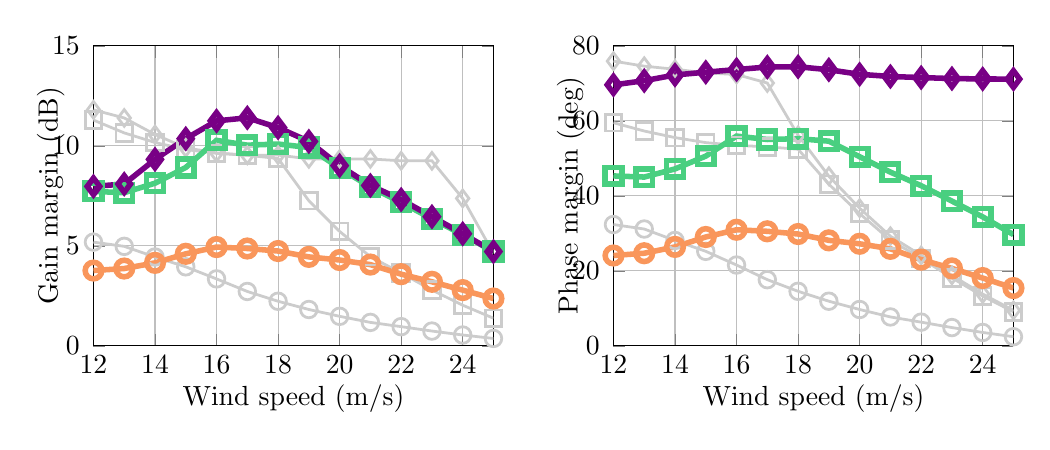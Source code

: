 % This file was created by matlab2tikz.
%
%The latest updates can be retrieved from
%  http://www.mathworks.com/matlabcentral/fileexchange/22022-matlab2tikz-matlab2tikz
%where you can also make suggestions and rate matlab2tikz.
%
\definecolor{mycolor1}{rgb}{0.977,0.589,0.357}%
\definecolor{mycolor2}{rgb}{0.286,0.812,0.5}%
\definecolor{mycolor3}{rgb}{0.471,0.0,0.522}%
\definecolor{mycolor4}{rgb}{0.8,0.8,0.8}%
%
\begin{tikzpicture}

\begin{axis}[%
width=2in,
height=1.5in,
at={(0,0)},
scale only axis,
xmin=12,
xmax=25,
xtick={12, 14, 16, 18, 20, 22, 24},
y tick label style={xshift=-0.5mm},
xlabel={Wind speed (m/s)},
xlabel style = {yshift=1mm},
xmajorgrids,
ymin=0,
ymax=15,
ylabel={Gain margin (dB)},
ylabel style = {yshift=-4mm},
ymajorgrids,
axis background/.style={fill=white}
]
\addplot [color=mycolor4,solid,line width=1.0pt,mark size=3pt,mark=diamond,mark options={solid},forget plot]
  table[row sep=crcr]{%
12	11.799\\
13	11.393\\
14	10.567\\
15	9.897\\
16	9.646\\
17	9.527\\
18	9.536\\
19	9.348\\
20	9.336\\
21	9.343\\
22	9.251\\
23	9.249\\
24	7.37\\
25	4.625\\
};

\addplot [color=mycolor4,solid,line width=1.0pt,mark size=3pt,mark=square,mark options={solid},forget plot]
  table[row sep=crcr]{%
12	11.287\\
13	10.646\\
14	10.166\\
15	9.813\\
16	9.625\\
17	9.526\\
18	9.366\\
19	7.253\\
20	5.72\\
21	4.456\\
22	3.637\\
23	2.791\\
24	2.03\\
25	1.38\\
};

\addplot [color=mycolor4,solid,line width=1.0pt,mark size=3pt,mark=o,mark options={solid},forget plot]
  table[row sep=crcr]{%
12	5.185\\
13	4.973\\
14	4.44\\
15	3.95\\
16	3.346\\
17	2.717\\
18	2.227\\
19	1.816\\
20	1.475\\
21	1.171\\
22	0.958\\
23	0.738\\
24	0.54\\
25	0.368\\
};

\addplot [color=mycolor2,solid,line width=2.0pt,mark size=3pt,mark=square,mark options={solid},forget plot]
  table[row sep=crcr]{%
12	7.721\\
13	7.656\\
14	8.13\\
15	8.917\\
16	10.273\\
17	10.032\\
18	10.089\\
19	9.914\\
20	8.88\\
21	7.942\\
22	7.172\\
23	6.35\\
24	5.556\\
25	4.712\\
};
\addplot [color=mycolor3,line width=2.0pt,mark size=3pt,mark=diamond,mark options={solid},forget plot]
  table[row sep=crcr]{%
12	7.971\\
13	8.091\\
14	9.32\\
15	10.358\\
16	11.246\\
17	11.4\\
18	10.91\\
19	10.221\\
20	9.009\\
21	8.018\\
22	7.31\\
23	6.455\\
24	5.603\\
25	4.713\\
};
\addplot [color=mycolor1,solid,line width=2.0pt,mark size=3pt,mark=o,mark options={solid},forget plot]
  table[row sep=crcr]{%
12	3.763\\
13	3.864\\
14	4.148\\
15	4.6\\
16	4.938\\
17	4.865\\
18	4.739\\
19	4.446\\
20	4.289\\
21	4.061\\
22	3.581\\
23	3.2\\
24	2.785\\
25	2.364\\
};
\end{axis}

\begin{axis}[%
width=2in,
height=1.5in,
at={(2.6in,0in)},
scale only axis,
xmin=12,
xmax=25,
xtick={12, 14, 16, 18, 20, 22, 24},
xlabel={Wind speed (m/s)},
y tick label style={xshift=-.5mm},
xmajorgrids,
ylabel style = {yshift=-4mm},
xlabel style = {yshift=1mm},
ymin=0,
ymax=80,
ylabel={Phase margin (deg)},
ymajorgrids,
axis background/.style={fill=white}
]
\addplot [color=mycolor4,solid,line width=1.0pt,mark size=3pt,mark=o,mark options={solid},forget plot]
  table[row sep=crcr]{%
12	32.338\\
13	31.146\\
14	28.088\\
15	25.199\\
16	21.543\\
17	17.639\\
18	14.533\\
19	11.892\\
20	9.683\\
21	7.698\\
22	6.309\\
23	4.865\\
24	3.559\\
25	2.429\\
};

\addplot [color=mycolor4,solid,line width=1.0pt,mark size=3pt,mark=square,mark options={solid},forget plot]
  table[row sep=crcr]{%
12	59.494\\
13	57.281\\
14	55.529\\
15	54.19\\
16	53.455\\
17	53.067\\
18	52.426\\
19	43.091\\
20	35.267\\
21	28.185\\
22	23.318\\
23	18.105\\
24	13.267\\
25	9.065\\
};

\addplot [color=mycolor4,solid,line width=1.0pt,mark size=3pt,mark=diamond,mark options={solid},forget plot]
  table[row sep=crcr]{%
12	75.919\\
13	74.573\\
14	73.749\\
15	72.775\\
16	72.35\\
17	70.078\\
18	56.142\\
19	45.243\\
20	36.704\\
21	29.233\\
22	24.129\\
23	18.776\\
24	13.804\\
25	9.454\\
};
\addplot [color=mycolor1,solid,line width=2.0pt,mark size=3pt,mark=o,mark options={solid},forget plot]
  table[row sep=crcr]{%
12	24.079\\
13	24.69\\
14	26.376\\
15	29.019\\
16	30.948\\
17	30.536\\
18	29.813\\
19	28.123\\
20	27.206\\
21	25.864\\
22	22.981\\
23	20.649\\
24	18.067\\
25	15.404\\
};\label{line:m1}
\addplot [color=mycolor3,solid,line width=2.0pt,mark size=3pt,mark=diamond,mark options={solid},forget plot]
  table[row sep=crcr]{%
12	69.587\\
13	70.699\\
14	72.225\\
15	72.97\\
16	73.675\\
17	74.349\\
18	74.417\\
19	73.619\\
20	72.404\\
21	71.823\\
22	71.536\\
23	71.271\\
24	71.168\\
25	71.122\\
};\label{line:m3}
\addplot [color=mycolor2,solid,line width=2.0pt,mark size=3pt,mark=square,mark options={solid},forget plot]
  table[row sep=crcr]{%
12	45.305\\
13	45.003\\
14	47.17\\
15	50.584\\
16	55.927\\
17	55.023\\
18	55.238\\
19	54.575\\
20	50.426\\
21	46.32\\
22	42.7\\
23	38.591\\
24	34.382\\
25	29.659\\
};\label{line:m2}
\end{axis}
\end{tikzpicture}%